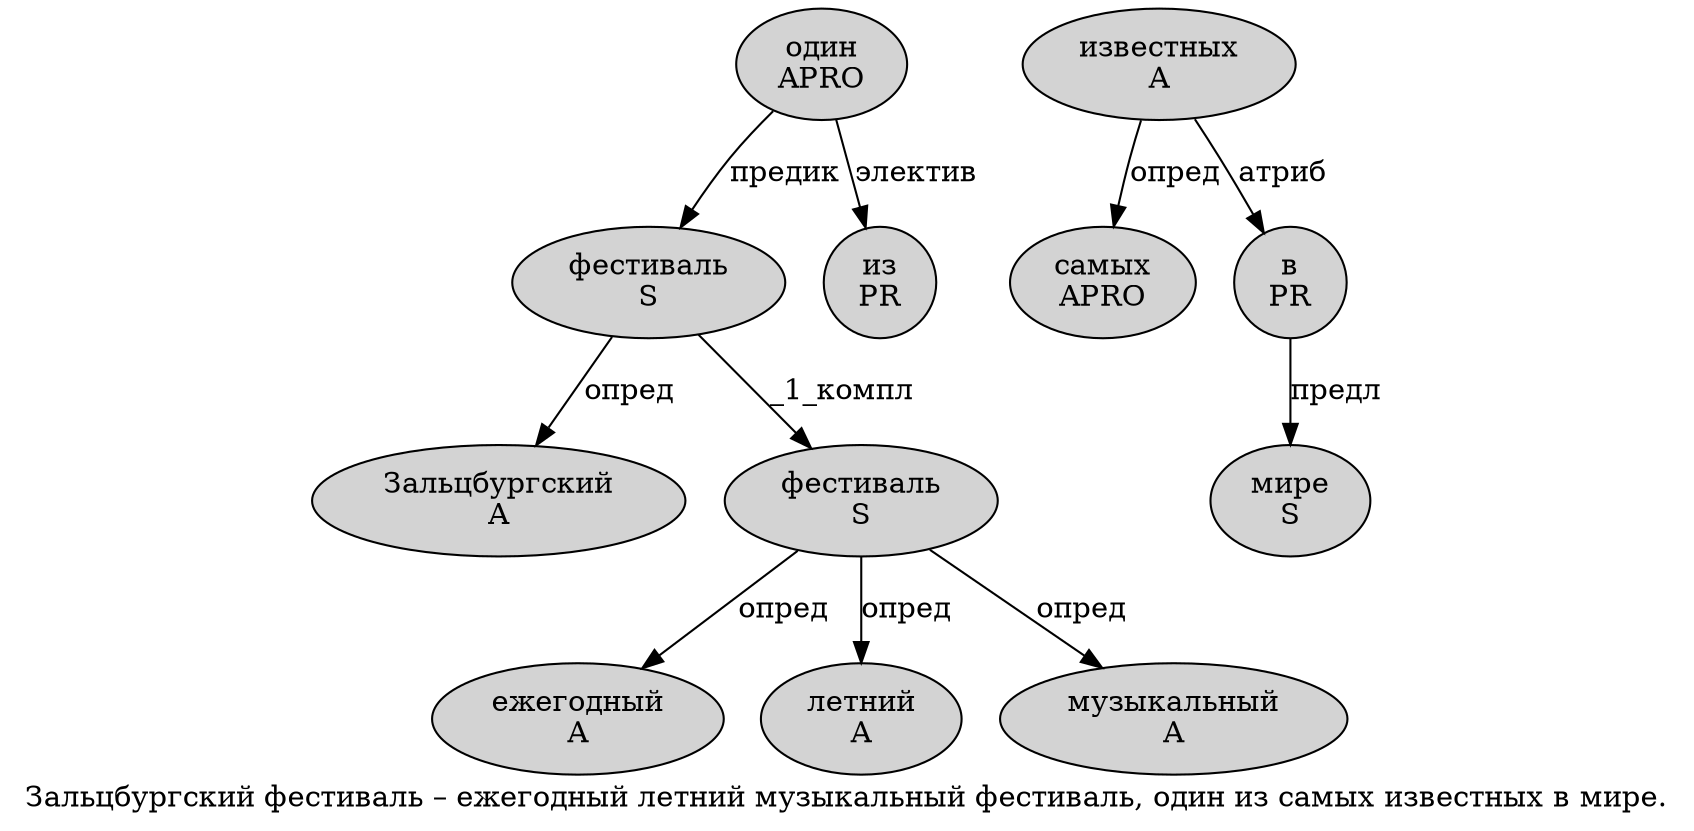 digraph SENTENCE_895 {
	graph [label="Зальцбургский фестиваль – ежегодный летний музыкальный фестиваль, один из самых известных в мире."]
	node [style=filled]
		0 [label="Зальцбургский
A" color="" fillcolor=lightgray penwidth=1 shape=ellipse]
		1 [label="фестиваль
S" color="" fillcolor=lightgray penwidth=1 shape=ellipse]
		3 [label="ежегодный
A" color="" fillcolor=lightgray penwidth=1 shape=ellipse]
		4 [label="летний
A" color="" fillcolor=lightgray penwidth=1 shape=ellipse]
		5 [label="музыкальный
A" color="" fillcolor=lightgray penwidth=1 shape=ellipse]
		6 [label="фестиваль
S" color="" fillcolor=lightgray penwidth=1 shape=ellipse]
		8 [label="один
APRO" color="" fillcolor=lightgray penwidth=1 shape=ellipse]
		9 [label="из
PR" color="" fillcolor=lightgray penwidth=1 shape=ellipse]
		10 [label="самых
APRO" color="" fillcolor=lightgray penwidth=1 shape=ellipse]
		11 [label="известных
A" color="" fillcolor=lightgray penwidth=1 shape=ellipse]
		12 [label="в
PR" color="" fillcolor=lightgray penwidth=1 shape=ellipse]
		13 [label="мире
S" color="" fillcolor=lightgray penwidth=1 shape=ellipse]
			6 -> 3 [label="опред"]
			6 -> 4 [label="опред"]
			6 -> 5 [label="опред"]
			12 -> 13 [label="предл"]
			8 -> 1 [label="предик"]
			8 -> 9 [label="электив"]
			1 -> 0 [label="опред"]
			1 -> 6 [label="_1_компл"]
			11 -> 10 [label="опред"]
			11 -> 12 [label="атриб"]
}